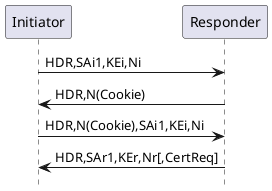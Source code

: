 ' diagram for IKEv2 IKE_SA_INIT with Cookie
'
' Mathias Weidner, 2018

@startuml

hide footbox

participant "Initiator" as I
participant "Responder" as R

I -> R: HDR,SAi1,KEi,Ni
R -> I: HDR,N(Cookie)
I -> R: HDR,N(Cookie),SAi1,KEi,Ni
R -> I: HDR,SAr1,KEr,Nr[,CertReq]

@enduml
